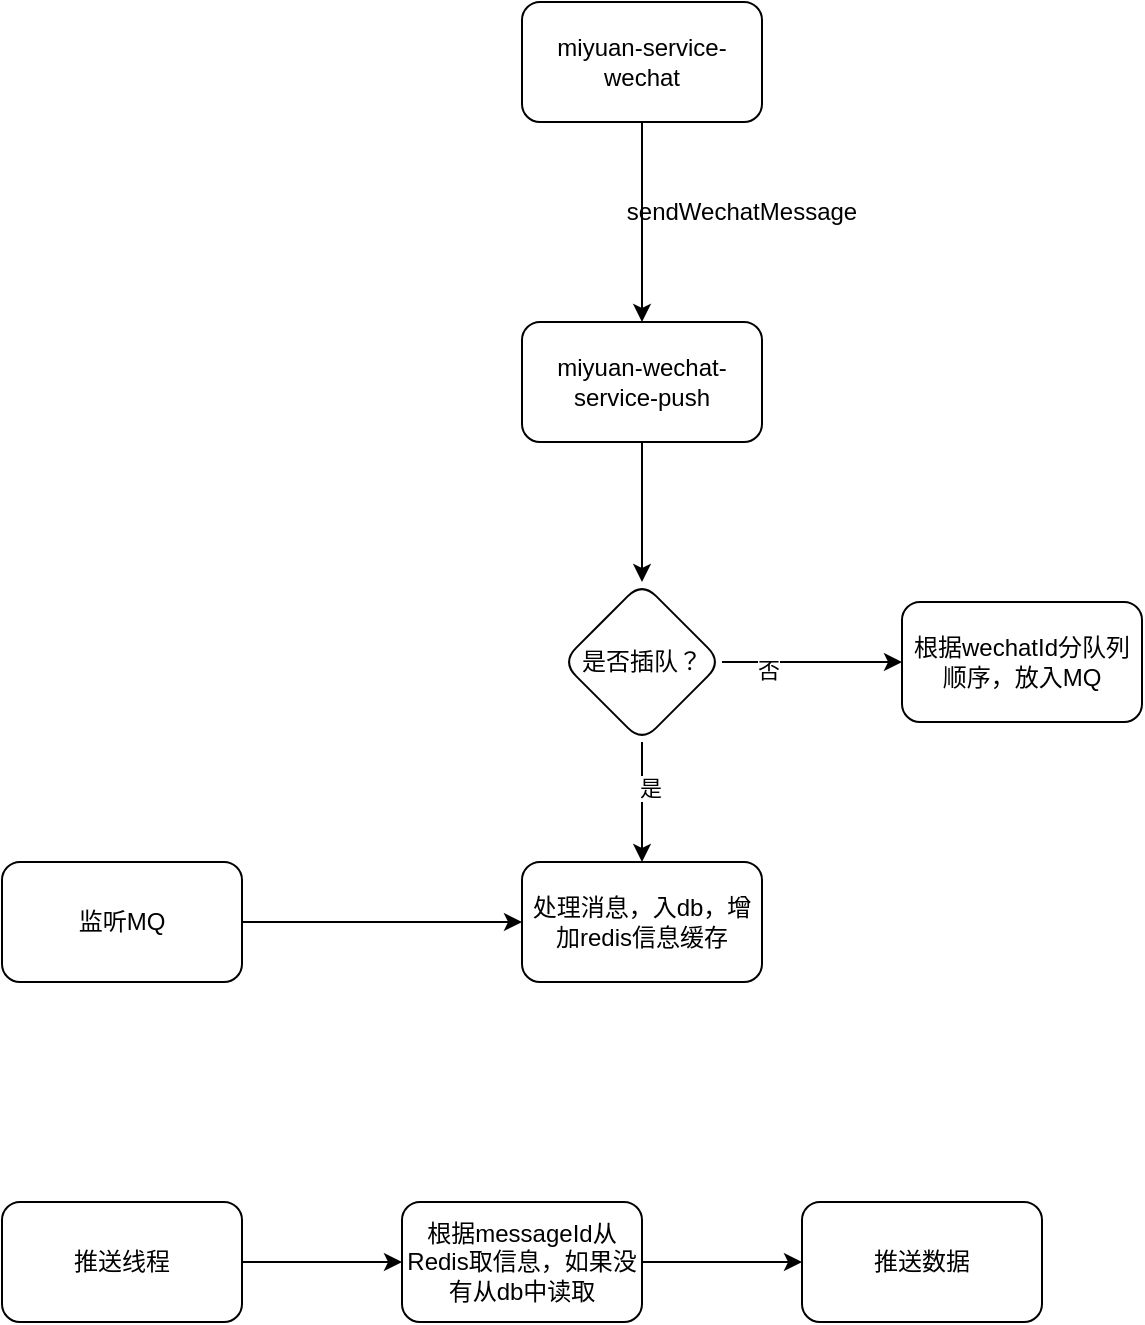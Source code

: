 <mxfile version="25.0.3">
  <diagram name="第 1 页" id="dQrEa5wr7djBq7OIatpX">
    <mxGraphModel dx="984" dy="707" grid="1" gridSize="10" guides="1" tooltips="1" connect="1" arrows="1" fold="1" page="1" pageScale="1" pageWidth="827" pageHeight="1169" math="0" shadow="0">
      <root>
        <mxCell id="0" />
        <mxCell id="1" parent="0" />
        <mxCell id="vWv0UdDCMS5IP7DEK0dk-3" style="edgeStyle=orthogonalEdgeStyle;rounded=0;orthogonalLoop=1;jettySize=auto;html=1;exitX=0.5;exitY=1;exitDx=0;exitDy=0;entryX=0.5;entryY=0;entryDx=0;entryDy=0;" edge="1" parent="1" source="vWv0UdDCMS5IP7DEK0dk-1" target="vWv0UdDCMS5IP7DEK0dk-2">
          <mxGeometry relative="1" as="geometry" />
        </mxCell>
        <mxCell id="vWv0UdDCMS5IP7DEK0dk-1" value="miyuan-service-wechat" style="rounded=1;whiteSpace=wrap;html=1;" vertex="1" parent="1">
          <mxGeometry x="340" y="130" width="120" height="60" as="geometry" />
        </mxCell>
        <mxCell id="vWv0UdDCMS5IP7DEK0dk-6" value="" style="edgeStyle=orthogonalEdgeStyle;rounded=0;orthogonalLoop=1;jettySize=auto;html=1;" edge="1" parent="1" source="vWv0UdDCMS5IP7DEK0dk-2" target="vWv0UdDCMS5IP7DEK0dk-5">
          <mxGeometry relative="1" as="geometry" />
        </mxCell>
        <mxCell id="vWv0UdDCMS5IP7DEK0dk-2" value="miyuan-wechat-service-push" style="rounded=1;whiteSpace=wrap;html=1;" vertex="1" parent="1">
          <mxGeometry x="340" y="290" width="120" height="60" as="geometry" />
        </mxCell>
        <mxCell id="vWv0UdDCMS5IP7DEK0dk-4" value="sendWechatMessage" style="text;html=1;align=center;verticalAlign=middle;whiteSpace=wrap;rounded=0;" vertex="1" parent="1">
          <mxGeometry x="420" y="220" width="60" height="30" as="geometry" />
        </mxCell>
        <mxCell id="vWv0UdDCMS5IP7DEK0dk-8" value="" style="edgeStyle=orthogonalEdgeStyle;rounded=0;orthogonalLoop=1;jettySize=auto;html=1;" edge="1" parent="1" source="vWv0UdDCMS5IP7DEK0dk-5" target="vWv0UdDCMS5IP7DEK0dk-7">
          <mxGeometry relative="1" as="geometry" />
        </mxCell>
        <mxCell id="vWv0UdDCMS5IP7DEK0dk-9" value="是" style="edgeLabel;html=1;align=center;verticalAlign=middle;resizable=0;points=[];" vertex="1" connectable="0" parent="vWv0UdDCMS5IP7DEK0dk-8">
          <mxGeometry x="-0.233" y="4" relative="1" as="geometry">
            <mxPoint as="offset" />
          </mxGeometry>
        </mxCell>
        <mxCell id="vWv0UdDCMS5IP7DEK0dk-12" value="" style="edgeStyle=orthogonalEdgeStyle;rounded=0;orthogonalLoop=1;jettySize=auto;html=1;" edge="1" parent="1" source="vWv0UdDCMS5IP7DEK0dk-5" target="vWv0UdDCMS5IP7DEK0dk-11">
          <mxGeometry relative="1" as="geometry" />
        </mxCell>
        <mxCell id="vWv0UdDCMS5IP7DEK0dk-13" value="否" style="edgeLabel;html=1;align=center;verticalAlign=middle;resizable=0;points=[];" vertex="1" connectable="0" parent="vWv0UdDCMS5IP7DEK0dk-12">
          <mxGeometry x="-0.5" y="-4" relative="1" as="geometry">
            <mxPoint as="offset" />
          </mxGeometry>
        </mxCell>
        <mxCell id="vWv0UdDCMS5IP7DEK0dk-5" value="是否插队？" style="rhombus;whiteSpace=wrap;html=1;rounded=1;" vertex="1" parent="1">
          <mxGeometry x="360" y="420" width="80" height="80" as="geometry" />
        </mxCell>
        <mxCell id="vWv0UdDCMS5IP7DEK0dk-7" value="处理消息，入db，增加redis信息缓存" style="whiteSpace=wrap;html=1;rounded=1;" vertex="1" parent="1">
          <mxGeometry x="340" y="560" width="120" height="60" as="geometry" />
        </mxCell>
        <mxCell id="vWv0UdDCMS5IP7DEK0dk-11" value="根据wechatId分队列顺序，放入MQ" style="whiteSpace=wrap;html=1;rounded=1;" vertex="1" parent="1">
          <mxGeometry x="530" y="430" width="120" height="60" as="geometry" />
        </mxCell>
        <mxCell id="vWv0UdDCMS5IP7DEK0dk-18" style="edgeStyle=orthogonalEdgeStyle;rounded=0;orthogonalLoop=1;jettySize=auto;html=1;exitX=1;exitY=0.5;exitDx=0;exitDy=0;entryX=0;entryY=0.5;entryDx=0;entryDy=0;" edge="1" parent="1" source="vWv0UdDCMS5IP7DEK0dk-14" target="vWv0UdDCMS5IP7DEK0dk-7">
          <mxGeometry relative="1" as="geometry" />
        </mxCell>
        <mxCell id="vWv0UdDCMS5IP7DEK0dk-14" value="监听MQ" style="rounded=1;whiteSpace=wrap;html=1;" vertex="1" parent="1">
          <mxGeometry x="80" y="560" width="120" height="60" as="geometry" />
        </mxCell>
        <mxCell id="vWv0UdDCMS5IP7DEK0dk-21" value="" style="edgeStyle=orthogonalEdgeStyle;rounded=0;orthogonalLoop=1;jettySize=auto;html=1;" edge="1" parent="1" source="vWv0UdDCMS5IP7DEK0dk-19" target="vWv0UdDCMS5IP7DEK0dk-20">
          <mxGeometry relative="1" as="geometry" />
        </mxCell>
        <mxCell id="vWv0UdDCMS5IP7DEK0dk-19" value="推送线程" style="rounded=1;whiteSpace=wrap;html=1;" vertex="1" parent="1">
          <mxGeometry x="80" y="730" width="120" height="60" as="geometry" />
        </mxCell>
        <mxCell id="vWv0UdDCMS5IP7DEK0dk-23" value="" style="edgeStyle=orthogonalEdgeStyle;rounded=0;orthogonalLoop=1;jettySize=auto;html=1;" edge="1" parent="1" source="vWv0UdDCMS5IP7DEK0dk-20" target="vWv0UdDCMS5IP7DEK0dk-22">
          <mxGeometry relative="1" as="geometry" />
        </mxCell>
        <mxCell id="vWv0UdDCMS5IP7DEK0dk-20" value="根据messageId从Redis取信息，如果没有从db中读取" style="rounded=1;whiteSpace=wrap;html=1;" vertex="1" parent="1">
          <mxGeometry x="280" y="730" width="120" height="60" as="geometry" />
        </mxCell>
        <mxCell id="vWv0UdDCMS5IP7DEK0dk-22" value="推送数据" style="rounded=1;whiteSpace=wrap;html=1;" vertex="1" parent="1">
          <mxGeometry x="480" y="730" width="120" height="60" as="geometry" />
        </mxCell>
      </root>
    </mxGraphModel>
  </diagram>
</mxfile>
